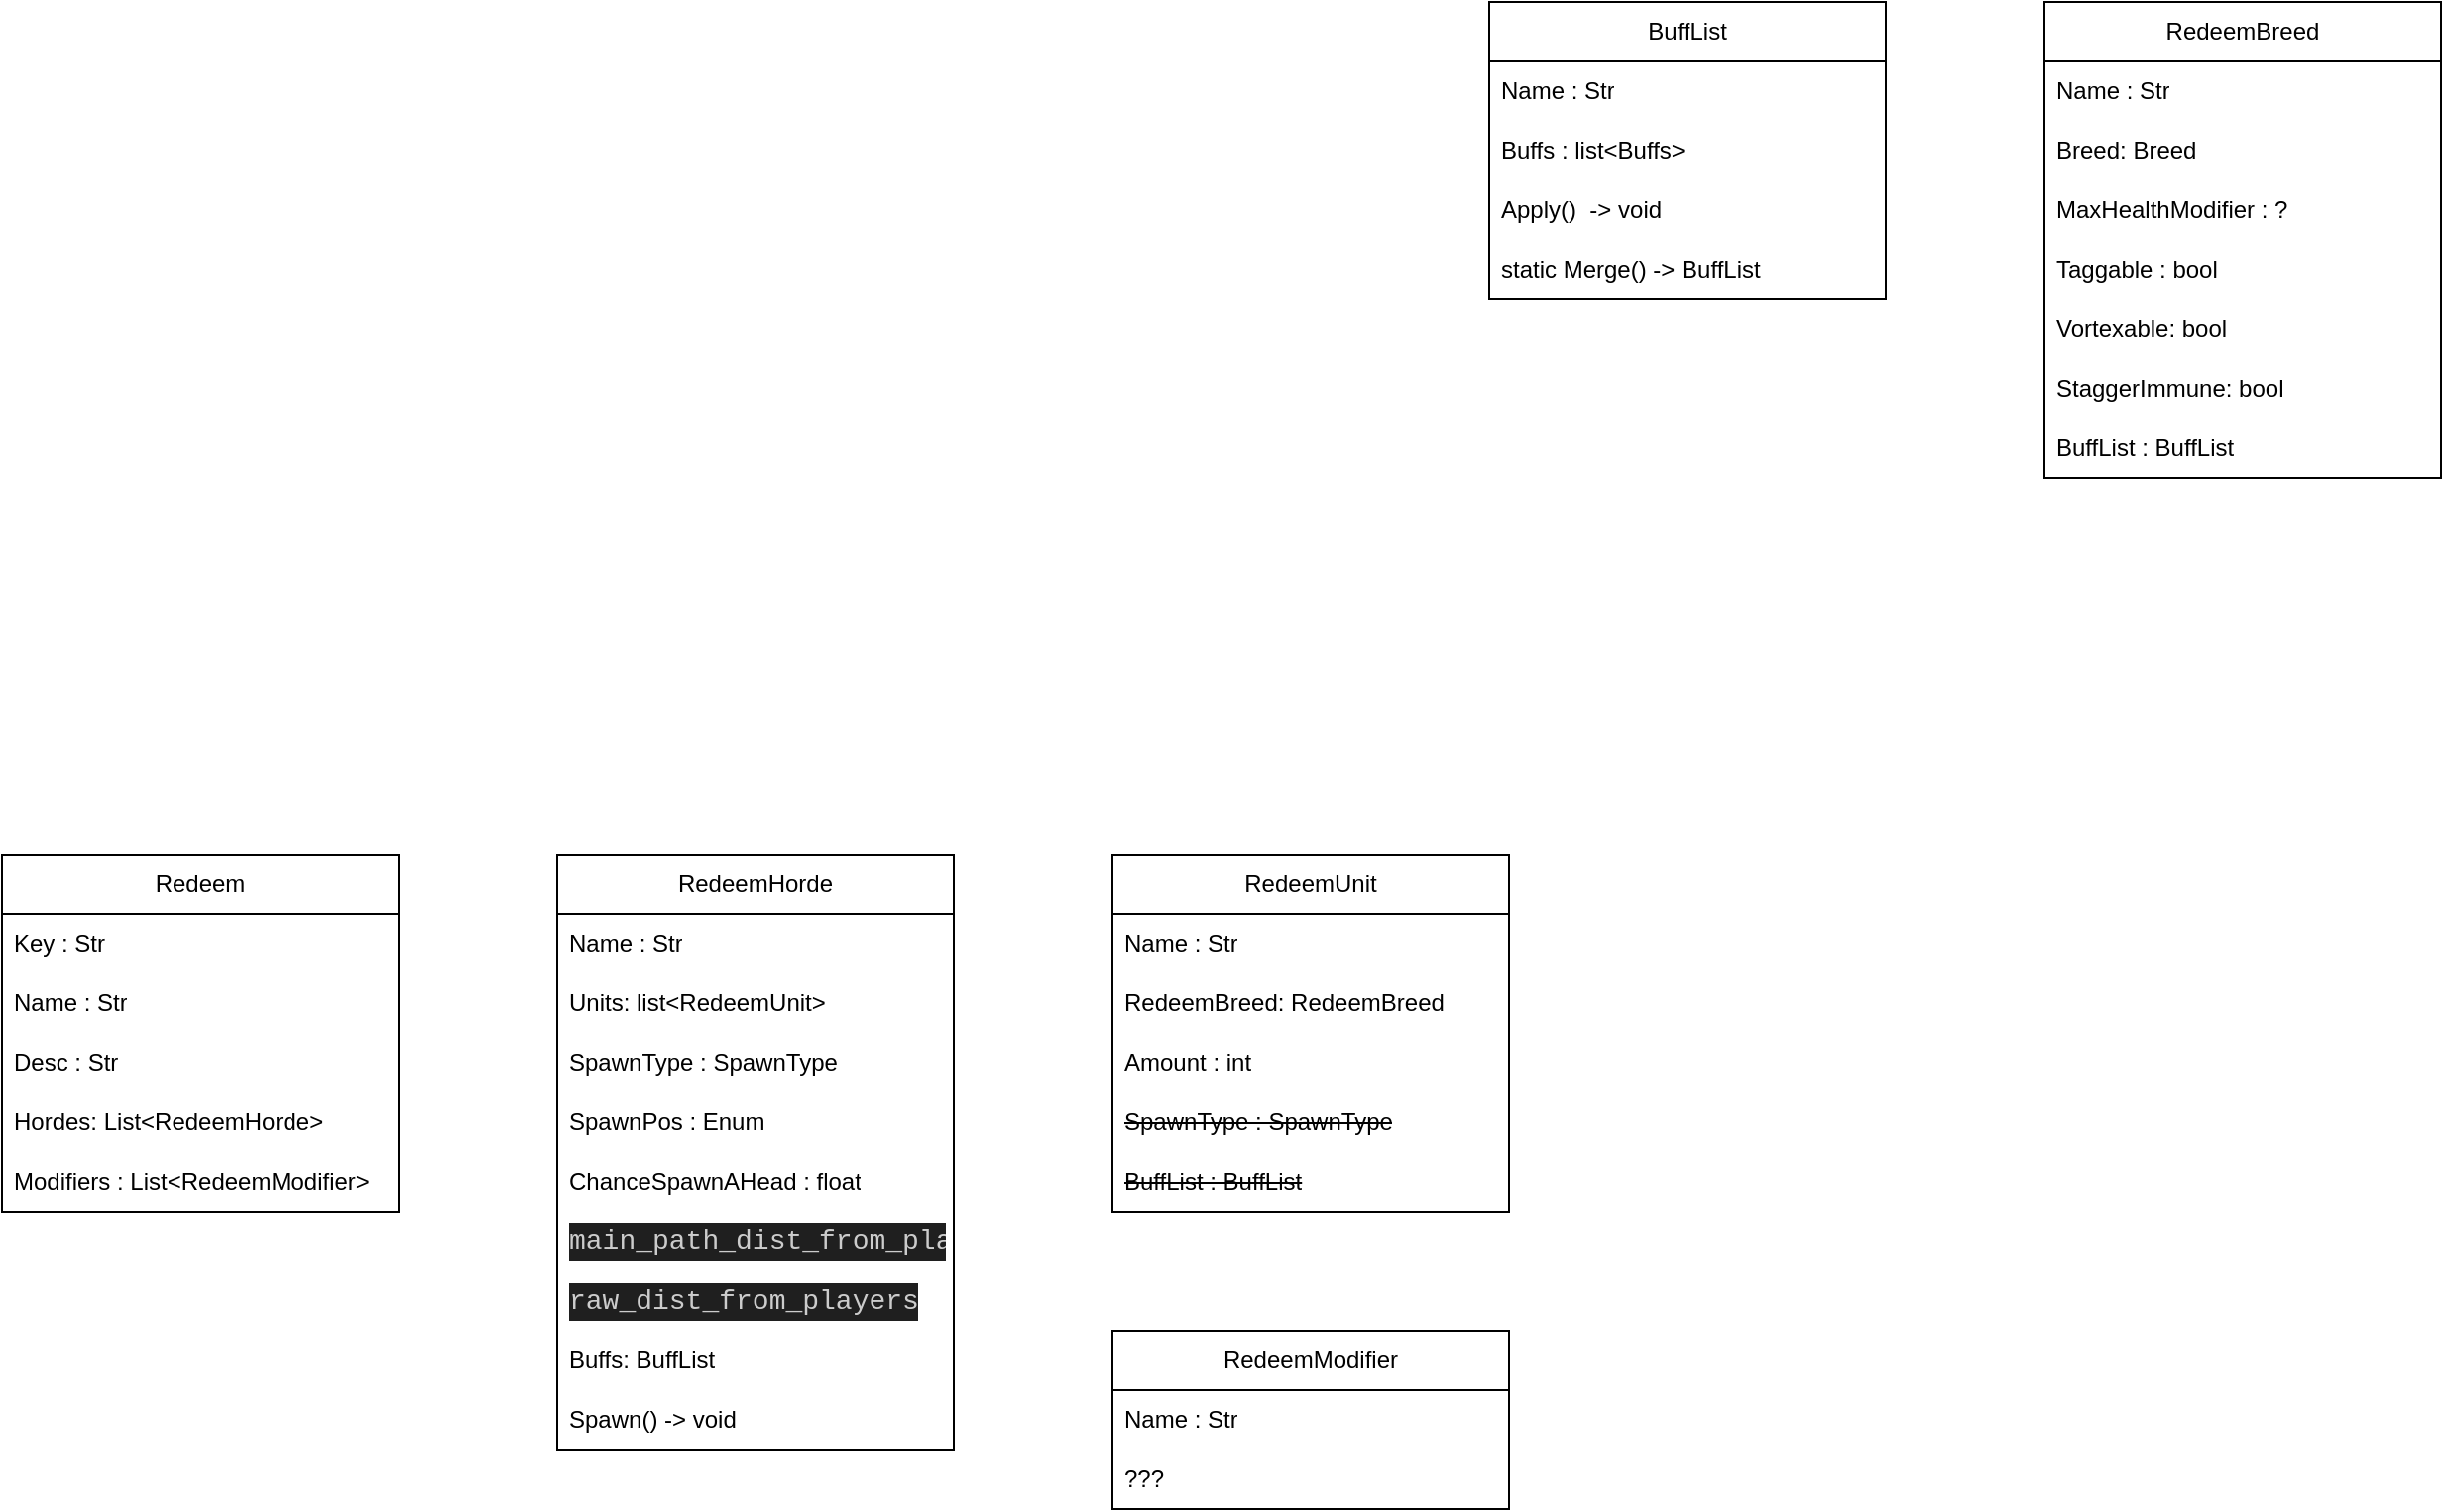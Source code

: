 <mxfile version="21.3.7" type="browser">
  <diagram name="Page-1" id="SG9XJFpxz5Luj5VeFhJl">
    <mxGraphModel dx="1006" dy="642" grid="1" gridSize="10" guides="1" tooltips="1" connect="1" arrows="1" fold="1" page="1" pageScale="5" pageWidth="850" pageHeight="1100" math="0" shadow="0">
      <root>
        <mxCell id="0" />
        <mxCell id="1" parent="0" />
        <mxCell id="6nmSmVDyUTLowPqmXvw--2" value="Redeem" style="swimlane;fontStyle=0;childLayout=stackLayout;horizontal=1;startSize=30;horizontalStack=0;resizeParent=1;resizeParentMax=0;resizeLast=0;collapsible=1;marginBottom=0;whiteSpace=wrap;html=1;" parent="1" vertex="1">
          <mxGeometry x="80" y="480" width="200" height="180" as="geometry" />
        </mxCell>
        <mxCell id="6nmSmVDyUTLowPqmXvw--3" value="Key : Str" style="text;strokeColor=none;fillColor=none;align=left;verticalAlign=middle;spacingLeft=4;spacingRight=4;overflow=hidden;points=[[0,0.5],[1,0.5]];portConstraint=eastwest;rotatable=0;whiteSpace=wrap;html=1;" parent="6nmSmVDyUTLowPqmXvw--2" vertex="1">
          <mxGeometry y="30" width="200" height="30" as="geometry" />
        </mxCell>
        <mxCell id="6nmSmVDyUTLowPqmXvw--4" value="Name&amp;nbsp;: Str" style="text;strokeColor=none;fillColor=none;align=left;verticalAlign=middle;spacingLeft=4;spacingRight=4;overflow=hidden;points=[[0,0.5],[1,0.5]];portConstraint=eastwest;rotatable=0;whiteSpace=wrap;html=1;" parent="6nmSmVDyUTLowPqmXvw--2" vertex="1">
          <mxGeometry y="60" width="200" height="30" as="geometry" />
        </mxCell>
        <mxCell id="6nmSmVDyUTLowPqmXvw--15" value="Desc&amp;nbsp;: Str" style="text;strokeColor=none;fillColor=none;align=left;verticalAlign=middle;spacingLeft=4;spacingRight=4;overflow=hidden;points=[[0,0.5],[1,0.5]];portConstraint=eastwest;rotatable=0;whiteSpace=wrap;html=1;" parent="6nmSmVDyUTLowPqmXvw--2" vertex="1">
          <mxGeometry y="90" width="200" height="30" as="geometry" />
        </mxCell>
        <mxCell id="6nmSmVDyUTLowPqmXvw--14" value="Hordes: List&amp;lt;RedeemHorde&amp;gt;" style="text;strokeColor=none;fillColor=none;align=left;verticalAlign=middle;spacingLeft=4;spacingRight=4;overflow=hidden;points=[[0,0.5],[1,0.5]];portConstraint=eastwest;rotatable=0;whiteSpace=wrap;html=1;" parent="6nmSmVDyUTLowPqmXvw--2" vertex="1">
          <mxGeometry y="120" width="200" height="30" as="geometry" />
        </mxCell>
        <mxCell id="6nmSmVDyUTLowPqmXvw--60" value="Modifiers : List&amp;lt;RedeemModifier&amp;gt;" style="text;strokeColor=none;fillColor=none;align=left;verticalAlign=middle;spacingLeft=4;spacingRight=4;overflow=hidden;points=[[0,0.5],[1,0.5]];portConstraint=eastwest;rotatable=0;whiteSpace=wrap;html=1;" parent="6nmSmVDyUTLowPqmXvw--2" vertex="1">
          <mxGeometry y="150" width="200" height="30" as="geometry" />
        </mxCell>
        <mxCell id="6nmSmVDyUTLowPqmXvw--16" value="RedeemModifier" style="swimlane;fontStyle=0;childLayout=stackLayout;horizontal=1;startSize=30;horizontalStack=0;resizeParent=1;resizeParentMax=0;resizeLast=0;collapsible=1;marginBottom=0;whiteSpace=wrap;html=1;" parent="1" vertex="1">
          <mxGeometry x="640" y="720" width="200" height="90" as="geometry" />
        </mxCell>
        <mxCell id="6nmSmVDyUTLowPqmXvw--62" value="Name : Str" style="text;strokeColor=none;fillColor=none;align=left;verticalAlign=middle;spacingLeft=4;spacingRight=4;overflow=hidden;points=[[0,0.5],[1,0.5]];portConstraint=eastwest;rotatable=0;whiteSpace=wrap;html=1;" parent="6nmSmVDyUTLowPqmXvw--16" vertex="1">
          <mxGeometry y="30" width="200" height="30" as="geometry" />
        </mxCell>
        <mxCell id="6nmSmVDyUTLowPqmXvw--17" value="???" style="text;strokeColor=none;fillColor=none;align=left;verticalAlign=middle;spacingLeft=4;spacingRight=4;overflow=hidden;points=[[0,0.5],[1,0.5]];portConstraint=eastwest;rotatable=0;whiteSpace=wrap;html=1;" parent="6nmSmVDyUTLowPqmXvw--16" vertex="1">
          <mxGeometry y="60" width="200" height="30" as="geometry" />
        </mxCell>
        <mxCell id="6nmSmVDyUTLowPqmXvw--21" value="RedeemUnit" style="swimlane;fontStyle=0;childLayout=stackLayout;horizontal=1;startSize=30;horizontalStack=0;resizeParent=1;resizeParentMax=0;resizeLast=0;collapsible=1;marginBottom=0;whiteSpace=wrap;html=1;" parent="1" vertex="1">
          <mxGeometry x="640" y="480" width="200" height="180" as="geometry" />
        </mxCell>
        <mxCell id="6nmSmVDyUTLowPqmXvw--22" value="Name : Str" style="text;strokeColor=none;fillColor=none;align=left;verticalAlign=middle;spacingLeft=4;spacingRight=4;overflow=hidden;points=[[0,0.5],[1,0.5]];portConstraint=eastwest;rotatable=0;whiteSpace=wrap;html=1;" parent="6nmSmVDyUTLowPqmXvw--21" vertex="1">
          <mxGeometry y="30" width="200" height="30" as="geometry" />
        </mxCell>
        <mxCell id="6nmSmVDyUTLowPqmXvw--25" value="RedeemBreed:&amp;nbsp;RedeemBreed" style="text;strokeColor=none;fillColor=none;align=left;verticalAlign=middle;spacingLeft=4;spacingRight=4;overflow=hidden;points=[[0,0.5],[1,0.5]];portConstraint=eastwest;rotatable=0;whiteSpace=wrap;html=1;" parent="6nmSmVDyUTLowPqmXvw--21" vertex="1">
          <mxGeometry y="60" width="200" height="30" as="geometry" />
        </mxCell>
        <mxCell id="6nmSmVDyUTLowPqmXvw--26" value="Amount : int" style="text;strokeColor=none;fillColor=none;align=left;verticalAlign=middle;spacingLeft=4;spacingRight=4;overflow=hidden;points=[[0,0.5],[1,0.5]];portConstraint=eastwest;rotatable=0;whiteSpace=wrap;html=1;" parent="6nmSmVDyUTLowPqmXvw--21" vertex="1">
          <mxGeometry y="90" width="200" height="30" as="geometry" />
        </mxCell>
        <mxCell id="6nmSmVDyUTLowPqmXvw--55" value="&lt;strike&gt;SpawnType : SpawnType&lt;/strike&gt;" style="text;strokeColor=none;fillColor=none;align=left;verticalAlign=middle;spacingLeft=4;spacingRight=4;overflow=hidden;points=[[0,0.5],[1,0.5]];portConstraint=eastwest;rotatable=0;whiteSpace=wrap;html=1;" parent="6nmSmVDyUTLowPqmXvw--21" vertex="1">
          <mxGeometry y="120" width="200" height="30" as="geometry" />
        </mxCell>
        <mxCell id="6nmSmVDyUTLowPqmXvw--49" value="&lt;strike&gt;BuffList : BuffList&lt;/strike&gt;" style="text;strokeColor=none;fillColor=none;align=left;verticalAlign=middle;spacingLeft=4;spacingRight=4;overflow=hidden;points=[[0,0.5],[1,0.5]];portConstraint=eastwest;rotatable=0;whiteSpace=wrap;html=1;" parent="6nmSmVDyUTLowPqmXvw--21" vertex="1">
          <mxGeometry y="150" width="200" height="30" as="geometry" />
        </mxCell>
        <mxCell id="6nmSmVDyUTLowPqmXvw--27" value="RedeemHorde" style="swimlane;fontStyle=0;childLayout=stackLayout;horizontal=1;startSize=30;horizontalStack=0;resizeParent=1;resizeParentMax=0;resizeLast=0;collapsible=1;marginBottom=0;whiteSpace=wrap;html=1;" parent="1" vertex="1">
          <mxGeometry x="360" y="480" width="200" height="300" as="geometry" />
        </mxCell>
        <mxCell id="6nmSmVDyUTLowPqmXvw--28" value="Name : Str" style="text;strokeColor=none;fillColor=none;align=left;verticalAlign=middle;spacingLeft=4;spacingRight=4;overflow=hidden;points=[[0,0.5],[1,0.5]];portConstraint=eastwest;rotatable=0;whiteSpace=wrap;html=1;" parent="6nmSmVDyUTLowPqmXvw--27" vertex="1">
          <mxGeometry y="30" width="200" height="30" as="geometry" />
        </mxCell>
        <mxCell id="6nmSmVDyUTLowPqmXvw--29" value="Units: list&amp;lt;RedeemUnit&amp;gt;" style="text;strokeColor=none;fillColor=none;align=left;verticalAlign=middle;spacingLeft=4;spacingRight=4;overflow=hidden;points=[[0,0.5],[1,0.5]];portConstraint=eastwest;rotatable=0;whiteSpace=wrap;html=1;" parent="6nmSmVDyUTLowPqmXvw--27" vertex="1">
          <mxGeometry y="60" width="200" height="30" as="geometry" />
        </mxCell>
        <mxCell id="6nmSmVDyUTLowPqmXvw--30" value="SpawnType : SpawnType" style="text;strokeColor=none;fillColor=none;align=left;verticalAlign=middle;spacingLeft=4;spacingRight=4;overflow=hidden;points=[[0,0.5],[1,0.5]];portConstraint=eastwest;rotatable=0;whiteSpace=wrap;html=1;" parent="6nmSmVDyUTLowPqmXvw--27" vertex="1">
          <mxGeometry y="90" width="200" height="30" as="geometry" />
        </mxCell>
        <mxCell id="6nmSmVDyUTLowPqmXvw--66" value="SpawnPos : Enum" style="text;strokeColor=none;fillColor=none;align=left;verticalAlign=middle;spacingLeft=4;spacingRight=4;overflow=hidden;points=[[0,0.5],[1,0.5]];portConstraint=eastwest;rotatable=0;whiteSpace=wrap;html=1;" parent="6nmSmVDyUTLowPqmXvw--27" vertex="1">
          <mxGeometry y="120" width="200" height="30" as="geometry" />
        </mxCell>
        <mxCell id="6nmSmVDyUTLowPqmXvw--67" value="ChanceSpawnAHead : float" style="text;strokeColor=none;fillColor=none;align=left;verticalAlign=middle;spacingLeft=4;spacingRight=4;overflow=hidden;points=[[0,0.5],[1,0.5]];portConstraint=eastwest;rotatable=0;whiteSpace=wrap;html=1;" parent="6nmSmVDyUTLowPqmXvw--27" vertex="1">
          <mxGeometry y="150" width="200" height="30" as="geometry" />
        </mxCell>
        <mxCell id="6nmSmVDyUTLowPqmXvw--68" value="&lt;div style=&quot;color: rgb(204, 204, 204); background-color: rgb(31, 31, 31); font-family: Consolas, &amp;quot;Courier New&amp;quot;, monospace; font-size: 14px; line-height: 19px;&quot;&gt;main_path_dist_from_players&lt;/div&gt;" style="text;strokeColor=none;fillColor=none;align=left;verticalAlign=middle;spacingLeft=4;spacingRight=4;overflow=hidden;points=[[0,0.5],[1,0.5]];portConstraint=eastwest;rotatable=0;whiteSpace=wrap;html=1;" parent="6nmSmVDyUTLowPqmXvw--27" vertex="1">
          <mxGeometry y="180" width="200" height="30" as="geometry" />
        </mxCell>
        <mxCell id="6nmSmVDyUTLowPqmXvw--69" value="&lt;div style=&quot;color: rgb(204, 204, 204); background-color: rgb(31, 31, 31); font-family: Consolas, &amp;quot;Courier New&amp;quot;, monospace; font-size: 14px; line-height: 19px;&quot;&gt;&lt;div style=&quot;line-height: 19px;&quot;&gt;raw_dist_from_players&lt;/div&gt;&lt;/div&gt;" style="text;strokeColor=none;fillColor=none;align=left;verticalAlign=middle;spacingLeft=4;spacingRight=4;overflow=hidden;points=[[0,0.5],[1,0.5]];portConstraint=eastwest;rotatable=0;whiteSpace=wrap;html=1;" parent="6nmSmVDyUTLowPqmXvw--27" vertex="1">
          <mxGeometry y="210" width="200" height="30" as="geometry" />
        </mxCell>
        <mxCell id="6nmSmVDyUTLowPqmXvw--31" value="Buffs: BuffList" style="text;strokeColor=none;fillColor=none;align=left;verticalAlign=middle;spacingLeft=4;spacingRight=4;overflow=hidden;points=[[0,0.5],[1,0.5]];portConstraint=eastwest;rotatable=0;whiteSpace=wrap;html=1;" parent="6nmSmVDyUTLowPqmXvw--27" vertex="1">
          <mxGeometry y="240" width="200" height="30" as="geometry" />
        </mxCell>
        <mxCell id="6nmSmVDyUTLowPqmXvw--65" value="Spawn() -&amp;gt; void" style="text;strokeColor=none;fillColor=none;align=left;verticalAlign=middle;spacingLeft=4;spacingRight=4;overflow=hidden;points=[[0,0.5],[1,0.5]];portConstraint=eastwest;rotatable=0;whiteSpace=wrap;html=1;" parent="6nmSmVDyUTLowPqmXvw--27" vertex="1">
          <mxGeometry y="270" width="200" height="30" as="geometry" />
        </mxCell>
        <mxCell id="6nmSmVDyUTLowPqmXvw--32" value="RedeemBreed" style="swimlane;fontStyle=0;childLayout=stackLayout;horizontal=1;startSize=30;horizontalStack=0;resizeParent=1;resizeParentMax=0;resizeLast=0;collapsible=1;marginBottom=0;whiteSpace=wrap;html=1;" parent="1" vertex="1">
          <mxGeometry x="1110" y="50" width="200" height="240" as="geometry" />
        </mxCell>
        <mxCell id="6nmSmVDyUTLowPqmXvw--33" value="Name : Str" style="text;strokeColor=none;fillColor=none;align=left;verticalAlign=middle;spacingLeft=4;spacingRight=4;overflow=hidden;points=[[0,0.5],[1,0.5]];portConstraint=eastwest;rotatable=0;whiteSpace=wrap;html=1;" parent="6nmSmVDyUTLowPqmXvw--32" vertex="1">
          <mxGeometry y="30" width="200" height="30" as="geometry" />
        </mxCell>
        <mxCell id="6nmSmVDyUTLowPqmXvw--36" value="Breed: Breed" style="text;strokeColor=none;fillColor=none;align=left;verticalAlign=middle;spacingLeft=4;spacingRight=4;overflow=hidden;points=[[0,0.5],[1,0.5]];portConstraint=eastwest;rotatable=0;whiteSpace=wrap;html=1;" parent="6nmSmVDyUTLowPqmXvw--32" vertex="1">
          <mxGeometry y="60" width="200" height="30" as="geometry" />
        </mxCell>
        <mxCell id="6nmSmVDyUTLowPqmXvw--37" value="MaxHealthModifier : ?" style="text;strokeColor=none;fillColor=none;align=left;verticalAlign=middle;spacingLeft=4;spacingRight=4;overflow=hidden;points=[[0,0.5],[1,0.5]];portConstraint=eastwest;rotatable=0;whiteSpace=wrap;html=1;" parent="6nmSmVDyUTLowPqmXvw--32" vertex="1">
          <mxGeometry y="90" width="200" height="30" as="geometry" />
        </mxCell>
        <mxCell id="6nmSmVDyUTLowPqmXvw--38" value="Taggable : bool" style="text;strokeColor=none;fillColor=none;align=left;verticalAlign=middle;spacingLeft=4;spacingRight=4;overflow=hidden;points=[[0,0.5],[1,0.5]];portConstraint=eastwest;rotatable=0;whiteSpace=wrap;html=1;" parent="6nmSmVDyUTLowPqmXvw--32" vertex="1">
          <mxGeometry y="120" width="200" height="30" as="geometry" />
        </mxCell>
        <mxCell id="6nmSmVDyUTLowPqmXvw--39" value="Vortexable: bool" style="text;strokeColor=none;fillColor=none;align=left;verticalAlign=middle;spacingLeft=4;spacingRight=4;overflow=hidden;points=[[0,0.5],[1,0.5]];portConstraint=eastwest;rotatable=0;whiteSpace=wrap;html=1;" parent="6nmSmVDyUTLowPqmXvw--32" vertex="1">
          <mxGeometry y="150" width="200" height="30" as="geometry" />
        </mxCell>
        <mxCell id="6nmSmVDyUTLowPqmXvw--40" value="StaggerImmune: bool" style="text;strokeColor=none;fillColor=none;align=left;verticalAlign=middle;spacingLeft=4;spacingRight=4;overflow=hidden;points=[[0,0.5],[1,0.5]];portConstraint=eastwest;rotatable=0;whiteSpace=wrap;html=1;" parent="6nmSmVDyUTLowPqmXvw--32" vertex="1">
          <mxGeometry y="180" width="200" height="30" as="geometry" />
        </mxCell>
        <mxCell id="6nmSmVDyUTLowPqmXvw--48" value="BuffList : BuffList" style="text;strokeColor=none;fillColor=none;align=left;verticalAlign=middle;spacingLeft=4;spacingRight=4;overflow=hidden;points=[[0,0.5],[1,0.5]];portConstraint=eastwest;rotatable=0;whiteSpace=wrap;html=1;" parent="6nmSmVDyUTLowPqmXvw--32" vertex="1">
          <mxGeometry y="210" width="200" height="30" as="geometry" />
        </mxCell>
        <mxCell id="6nmSmVDyUTLowPqmXvw--43" value="BuffList" style="swimlane;fontStyle=0;childLayout=stackLayout;horizontal=1;startSize=30;horizontalStack=0;resizeParent=1;resizeParentMax=0;resizeLast=0;collapsible=1;marginBottom=0;whiteSpace=wrap;html=1;" parent="1" vertex="1">
          <mxGeometry x="830" y="50" width="200" height="150" as="geometry" />
        </mxCell>
        <mxCell id="6nmSmVDyUTLowPqmXvw--44" value="Name : Str" style="text;strokeColor=none;fillColor=none;align=left;verticalAlign=middle;spacingLeft=4;spacingRight=4;overflow=hidden;points=[[0,0.5],[1,0.5]];portConstraint=eastwest;rotatable=0;whiteSpace=wrap;html=1;" parent="6nmSmVDyUTLowPqmXvw--43" vertex="1">
          <mxGeometry y="30" width="200" height="30" as="geometry" />
        </mxCell>
        <mxCell id="6nmSmVDyUTLowPqmXvw--47" value="Buffs&amp;nbsp;: list&amp;lt;Buffs&amp;gt;" style="text;strokeColor=none;fillColor=none;align=left;verticalAlign=middle;spacingLeft=4;spacingRight=4;overflow=hidden;points=[[0,0.5],[1,0.5]];portConstraint=eastwest;rotatable=0;whiteSpace=wrap;html=1;" parent="6nmSmVDyUTLowPqmXvw--43" vertex="1">
          <mxGeometry y="60" width="200" height="30" as="geometry" />
        </mxCell>
        <mxCell id="6nmSmVDyUTLowPqmXvw--51" value="Apply()&amp;nbsp; -&amp;gt; void" style="text;strokeColor=none;fillColor=none;align=left;verticalAlign=middle;spacingLeft=4;spacingRight=4;overflow=hidden;points=[[0,0.5],[1,0.5]];portConstraint=eastwest;rotatable=0;whiteSpace=wrap;html=1;" parent="6nmSmVDyUTLowPqmXvw--43" vertex="1">
          <mxGeometry y="90" width="200" height="30" as="geometry" />
        </mxCell>
        <mxCell id="6nmSmVDyUTLowPqmXvw--52" value="static Merge() -&amp;gt; BuffList" style="text;strokeColor=none;fillColor=none;align=left;verticalAlign=middle;spacingLeft=4;spacingRight=4;overflow=hidden;points=[[0,0.5],[1,0.5]];portConstraint=eastwest;rotatable=0;whiteSpace=wrap;html=1;" parent="6nmSmVDyUTLowPqmXvw--43" vertex="1">
          <mxGeometry y="120" width="200" height="30" as="geometry" />
        </mxCell>
      </root>
    </mxGraphModel>
  </diagram>
</mxfile>
